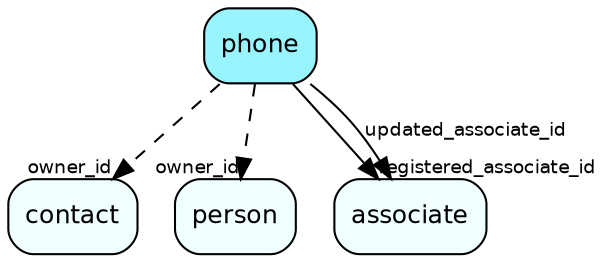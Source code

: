 digraph phone  {
node [shape = box style="rounded, filled" fontname = "Helvetica" fontsize = "12" ]
edge [fontname = "Helvetica" fontsize = "9"]

phone[fillcolor = "cadetblue1"]
contact[fillcolor = "azure1"]
person[fillcolor = "azure1"]
associate[fillcolor = "azure1"]
phone -> contact [headlabel = "owner_id" style="dashed"]
phone -> person [headlabel = "owner_id" style="dashed"]
phone -> associate [headlabel = "registered_associate_id"]
phone -> associate [label = "updated_associate_id"]
}
